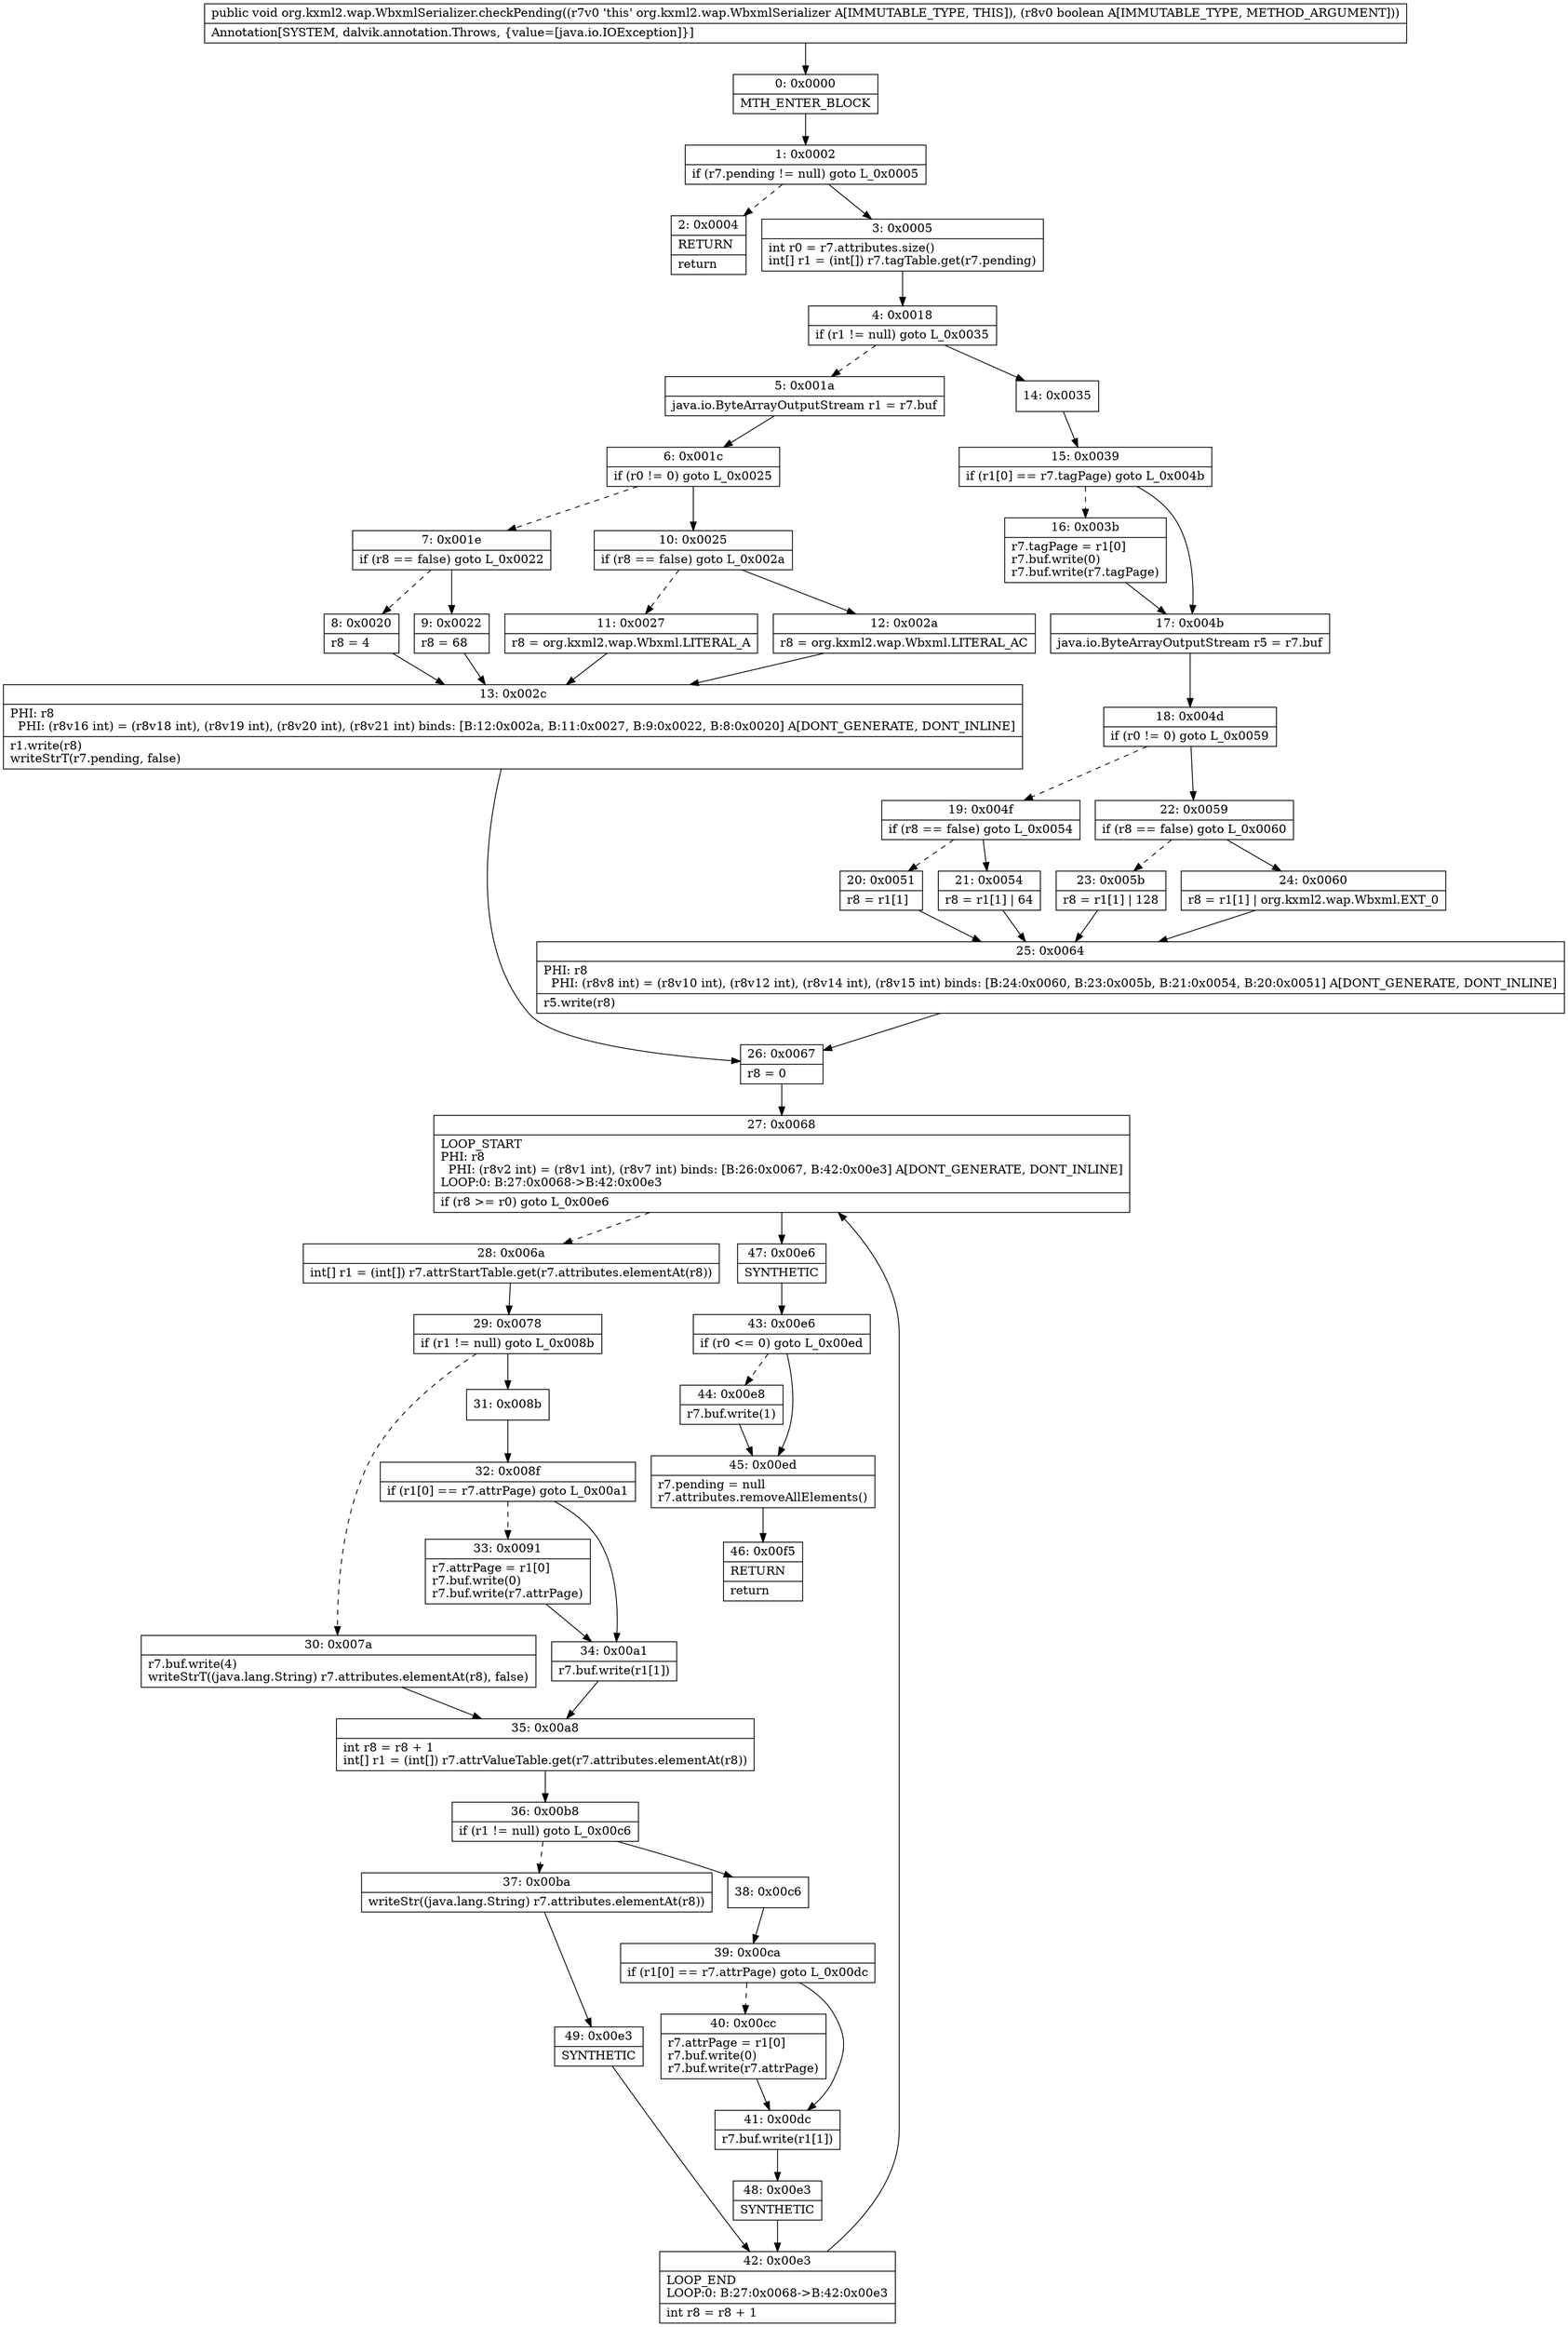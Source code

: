 digraph "CFG fororg.kxml2.wap.WbxmlSerializer.checkPending(Z)V" {
Node_0 [shape=record,label="{0\:\ 0x0000|MTH_ENTER_BLOCK\l}"];
Node_1 [shape=record,label="{1\:\ 0x0002|if (r7.pending != null) goto L_0x0005\l}"];
Node_2 [shape=record,label="{2\:\ 0x0004|RETURN\l|return\l}"];
Node_3 [shape=record,label="{3\:\ 0x0005|int r0 = r7.attributes.size()\lint[] r1 = (int[]) r7.tagTable.get(r7.pending)\l}"];
Node_4 [shape=record,label="{4\:\ 0x0018|if (r1 != null) goto L_0x0035\l}"];
Node_5 [shape=record,label="{5\:\ 0x001a|java.io.ByteArrayOutputStream r1 = r7.buf\l}"];
Node_6 [shape=record,label="{6\:\ 0x001c|if (r0 != 0) goto L_0x0025\l}"];
Node_7 [shape=record,label="{7\:\ 0x001e|if (r8 == false) goto L_0x0022\l}"];
Node_8 [shape=record,label="{8\:\ 0x0020|r8 = 4\l}"];
Node_9 [shape=record,label="{9\:\ 0x0022|r8 = 68\l}"];
Node_10 [shape=record,label="{10\:\ 0x0025|if (r8 == false) goto L_0x002a\l}"];
Node_11 [shape=record,label="{11\:\ 0x0027|r8 = org.kxml2.wap.Wbxml.LITERAL_A\l}"];
Node_12 [shape=record,label="{12\:\ 0x002a|r8 = org.kxml2.wap.Wbxml.LITERAL_AC\l}"];
Node_13 [shape=record,label="{13\:\ 0x002c|PHI: r8 \l  PHI: (r8v16 int) = (r8v18 int), (r8v19 int), (r8v20 int), (r8v21 int) binds: [B:12:0x002a, B:11:0x0027, B:9:0x0022, B:8:0x0020] A[DONT_GENERATE, DONT_INLINE]\l|r1.write(r8)\lwriteStrT(r7.pending, false)\l}"];
Node_14 [shape=record,label="{14\:\ 0x0035}"];
Node_15 [shape=record,label="{15\:\ 0x0039|if (r1[0] == r7.tagPage) goto L_0x004b\l}"];
Node_16 [shape=record,label="{16\:\ 0x003b|r7.tagPage = r1[0]\lr7.buf.write(0)\lr7.buf.write(r7.tagPage)\l}"];
Node_17 [shape=record,label="{17\:\ 0x004b|java.io.ByteArrayOutputStream r5 = r7.buf\l}"];
Node_18 [shape=record,label="{18\:\ 0x004d|if (r0 != 0) goto L_0x0059\l}"];
Node_19 [shape=record,label="{19\:\ 0x004f|if (r8 == false) goto L_0x0054\l}"];
Node_20 [shape=record,label="{20\:\ 0x0051|r8 = r1[1]\l}"];
Node_21 [shape=record,label="{21\:\ 0x0054|r8 = r1[1] \| 64\l}"];
Node_22 [shape=record,label="{22\:\ 0x0059|if (r8 == false) goto L_0x0060\l}"];
Node_23 [shape=record,label="{23\:\ 0x005b|r8 = r1[1] \| 128\l}"];
Node_24 [shape=record,label="{24\:\ 0x0060|r8 = r1[1] \| org.kxml2.wap.Wbxml.EXT_0\l}"];
Node_25 [shape=record,label="{25\:\ 0x0064|PHI: r8 \l  PHI: (r8v8 int) = (r8v10 int), (r8v12 int), (r8v14 int), (r8v15 int) binds: [B:24:0x0060, B:23:0x005b, B:21:0x0054, B:20:0x0051] A[DONT_GENERATE, DONT_INLINE]\l|r5.write(r8)\l}"];
Node_26 [shape=record,label="{26\:\ 0x0067|r8 = 0\l}"];
Node_27 [shape=record,label="{27\:\ 0x0068|LOOP_START\lPHI: r8 \l  PHI: (r8v2 int) = (r8v1 int), (r8v7 int) binds: [B:26:0x0067, B:42:0x00e3] A[DONT_GENERATE, DONT_INLINE]\lLOOP:0: B:27:0x0068\-\>B:42:0x00e3\l|if (r8 \>= r0) goto L_0x00e6\l}"];
Node_28 [shape=record,label="{28\:\ 0x006a|int[] r1 = (int[]) r7.attrStartTable.get(r7.attributes.elementAt(r8))\l}"];
Node_29 [shape=record,label="{29\:\ 0x0078|if (r1 != null) goto L_0x008b\l}"];
Node_30 [shape=record,label="{30\:\ 0x007a|r7.buf.write(4)\lwriteStrT((java.lang.String) r7.attributes.elementAt(r8), false)\l}"];
Node_31 [shape=record,label="{31\:\ 0x008b}"];
Node_32 [shape=record,label="{32\:\ 0x008f|if (r1[0] == r7.attrPage) goto L_0x00a1\l}"];
Node_33 [shape=record,label="{33\:\ 0x0091|r7.attrPage = r1[0]\lr7.buf.write(0)\lr7.buf.write(r7.attrPage)\l}"];
Node_34 [shape=record,label="{34\:\ 0x00a1|r7.buf.write(r1[1])\l}"];
Node_35 [shape=record,label="{35\:\ 0x00a8|int r8 = r8 + 1\lint[] r1 = (int[]) r7.attrValueTable.get(r7.attributes.elementAt(r8))\l}"];
Node_36 [shape=record,label="{36\:\ 0x00b8|if (r1 != null) goto L_0x00c6\l}"];
Node_37 [shape=record,label="{37\:\ 0x00ba|writeStr((java.lang.String) r7.attributes.elementAt(r8))\l}"];
Node_38 [shape=record,label="{38\:\ 0x00c6}"];
Node_39 [shape=record,label="{39\:\ 0x00ca|if (r1[0] == r7.attrPage) goto L_0x00dc\l}"];
Node_40 [shape=record,label="{40\:\ 0x00cc|r7.attrPage = r1[0]\lr7.buf.write(0)\lr7.buf.write(r7.attrPage)\l}"];
Node_41 [shape=record,label="{41\:\ 0x00dc|r7.buf.write(r1[1])\l}"];
Node_42 [shape=record,label="{42\:\ 0x00e3|LOOP_END\lLOOP:0: B:27:0x0068\-\>B:42:0x00e3\l|int r8 = r8 + 1\l}"];
Node_43 [shape=record,label="{43\:\ 0x00e6|if (r0 \<= 0) goto L_0x00ed\l}"];
Node_44 [shape=record,label="{44\:\ 0x00e8|r7.buf.write(1)\l}"];
Node_45 [shape=record,label="{45\:\ 0x00ed|r7.pending = null\lr7.attributes.removeAllElements()\l}"];
Node_46 [shape=record,label="{46\:\ 0x00f5|RETURN\l|return\l}"];
Node_47 [shape=record,label="{47\:\ 0x00e6|SYNTHETIC\l}"];
Node_48 [shape=record,label="{48\:\ 0x00e3|SYNTHETIC\l}"];
Node_49 [shape=record,label="{49\:\ 0x00e3|SYNTHETIC\l}"];
MethodNode[shape=record,label="{public void org.kxml2.wap.WbxmlSerializer.checkPending((r7v0 'this' org.kxml2.wap.WbxmlSerializer A[IMMUTABLE_TYPE, THIS]), (r8v0 boolean A[IMMUTABLE_TYPE, METHOD_ARGUMENT]))  | Annotation[SYSTEM, dalvik.annotation.Throws, \{value=[java.io.IOException]\}]\l}"];
MethodNode -> Node_0;
Node_0 -> Node_1;
Node_1 -> Node_2[style=dashed];
Node_1 -> Node_3;
Node_3 -> Node_4;
Node_4 -> Node_5[style=dashed];
Node_4 -> Node_14;
Node_5 -> Node_6;
Node_6 -> Node_7[style=dashed];
Node_6 -> Node_10;
Node_7 -> Node_8[style=dashed];
Node_7 -> Node_9;
Node_8 -> Node_13;
Node_9 -> Node_13;
Node_10 -> Node_11[style=dashed];
Node_10 -> Node_12;
Node_11 -> Node_13;
Node_12 -> Node_13;
Node_13 -> Node_26;
Node_14 -> Node_15;
Node_15 -> Node_16[style=dashed];
Node_15 -> Node_17;
Node_16 -> Node_17;
Node_17 -> Node_18;
Node_18 -> Node_19[style=dashed];
Node_18 -> Node_22;
Node_19 -> Node_20[style=dashed];
Node_19 -> Node_21;
Node_20 -> Node_25;
Node_21 -> Node_25;
Node_22 -> Node_23[style=dashed];
Node_22 -> Node_24;
Node_23 -> Node_25;
Node_24 -> Node_25;
Node_25 -> Node_26;
Node_26 -> Node_27;
Node_27 -> Node_28[style=dashed];
Node_27 -> Node_47;
Node_28 -> Node_29;
Node_29 -> Node_30[style=dashed];
Node_29 -> Node_31;
Node_30 -> Node_35;
Node_31 -> Node_32;
Node_32 -> Node_33[style=dashed];
Node_32 -> Node_34;
Node_33 -> Node_34;
Node_34 -> Node_35;
Node_35 -> Node_36;
Node_36 -> Node_37[style=dashed];
Node_36 -> Node_38;
Node_37 -> Node_49;
Node_38 -> Node_39;
Node_39 -> Node_40[style=dashed];
Node_39 -> Node_41;
Node_40 -> Node_41;
Node_41 -> Node_48;
Node_42 -> Node_27;
Node_43 -> Node_44[style=dashed];
Node_43 -> Node_45;
Node_44 -> Node_45;
Node_45 -> Node_46;
Node_47 -> Node_43;
Node_48 -> Node_42;
Node_49 -> Node_42;
}


